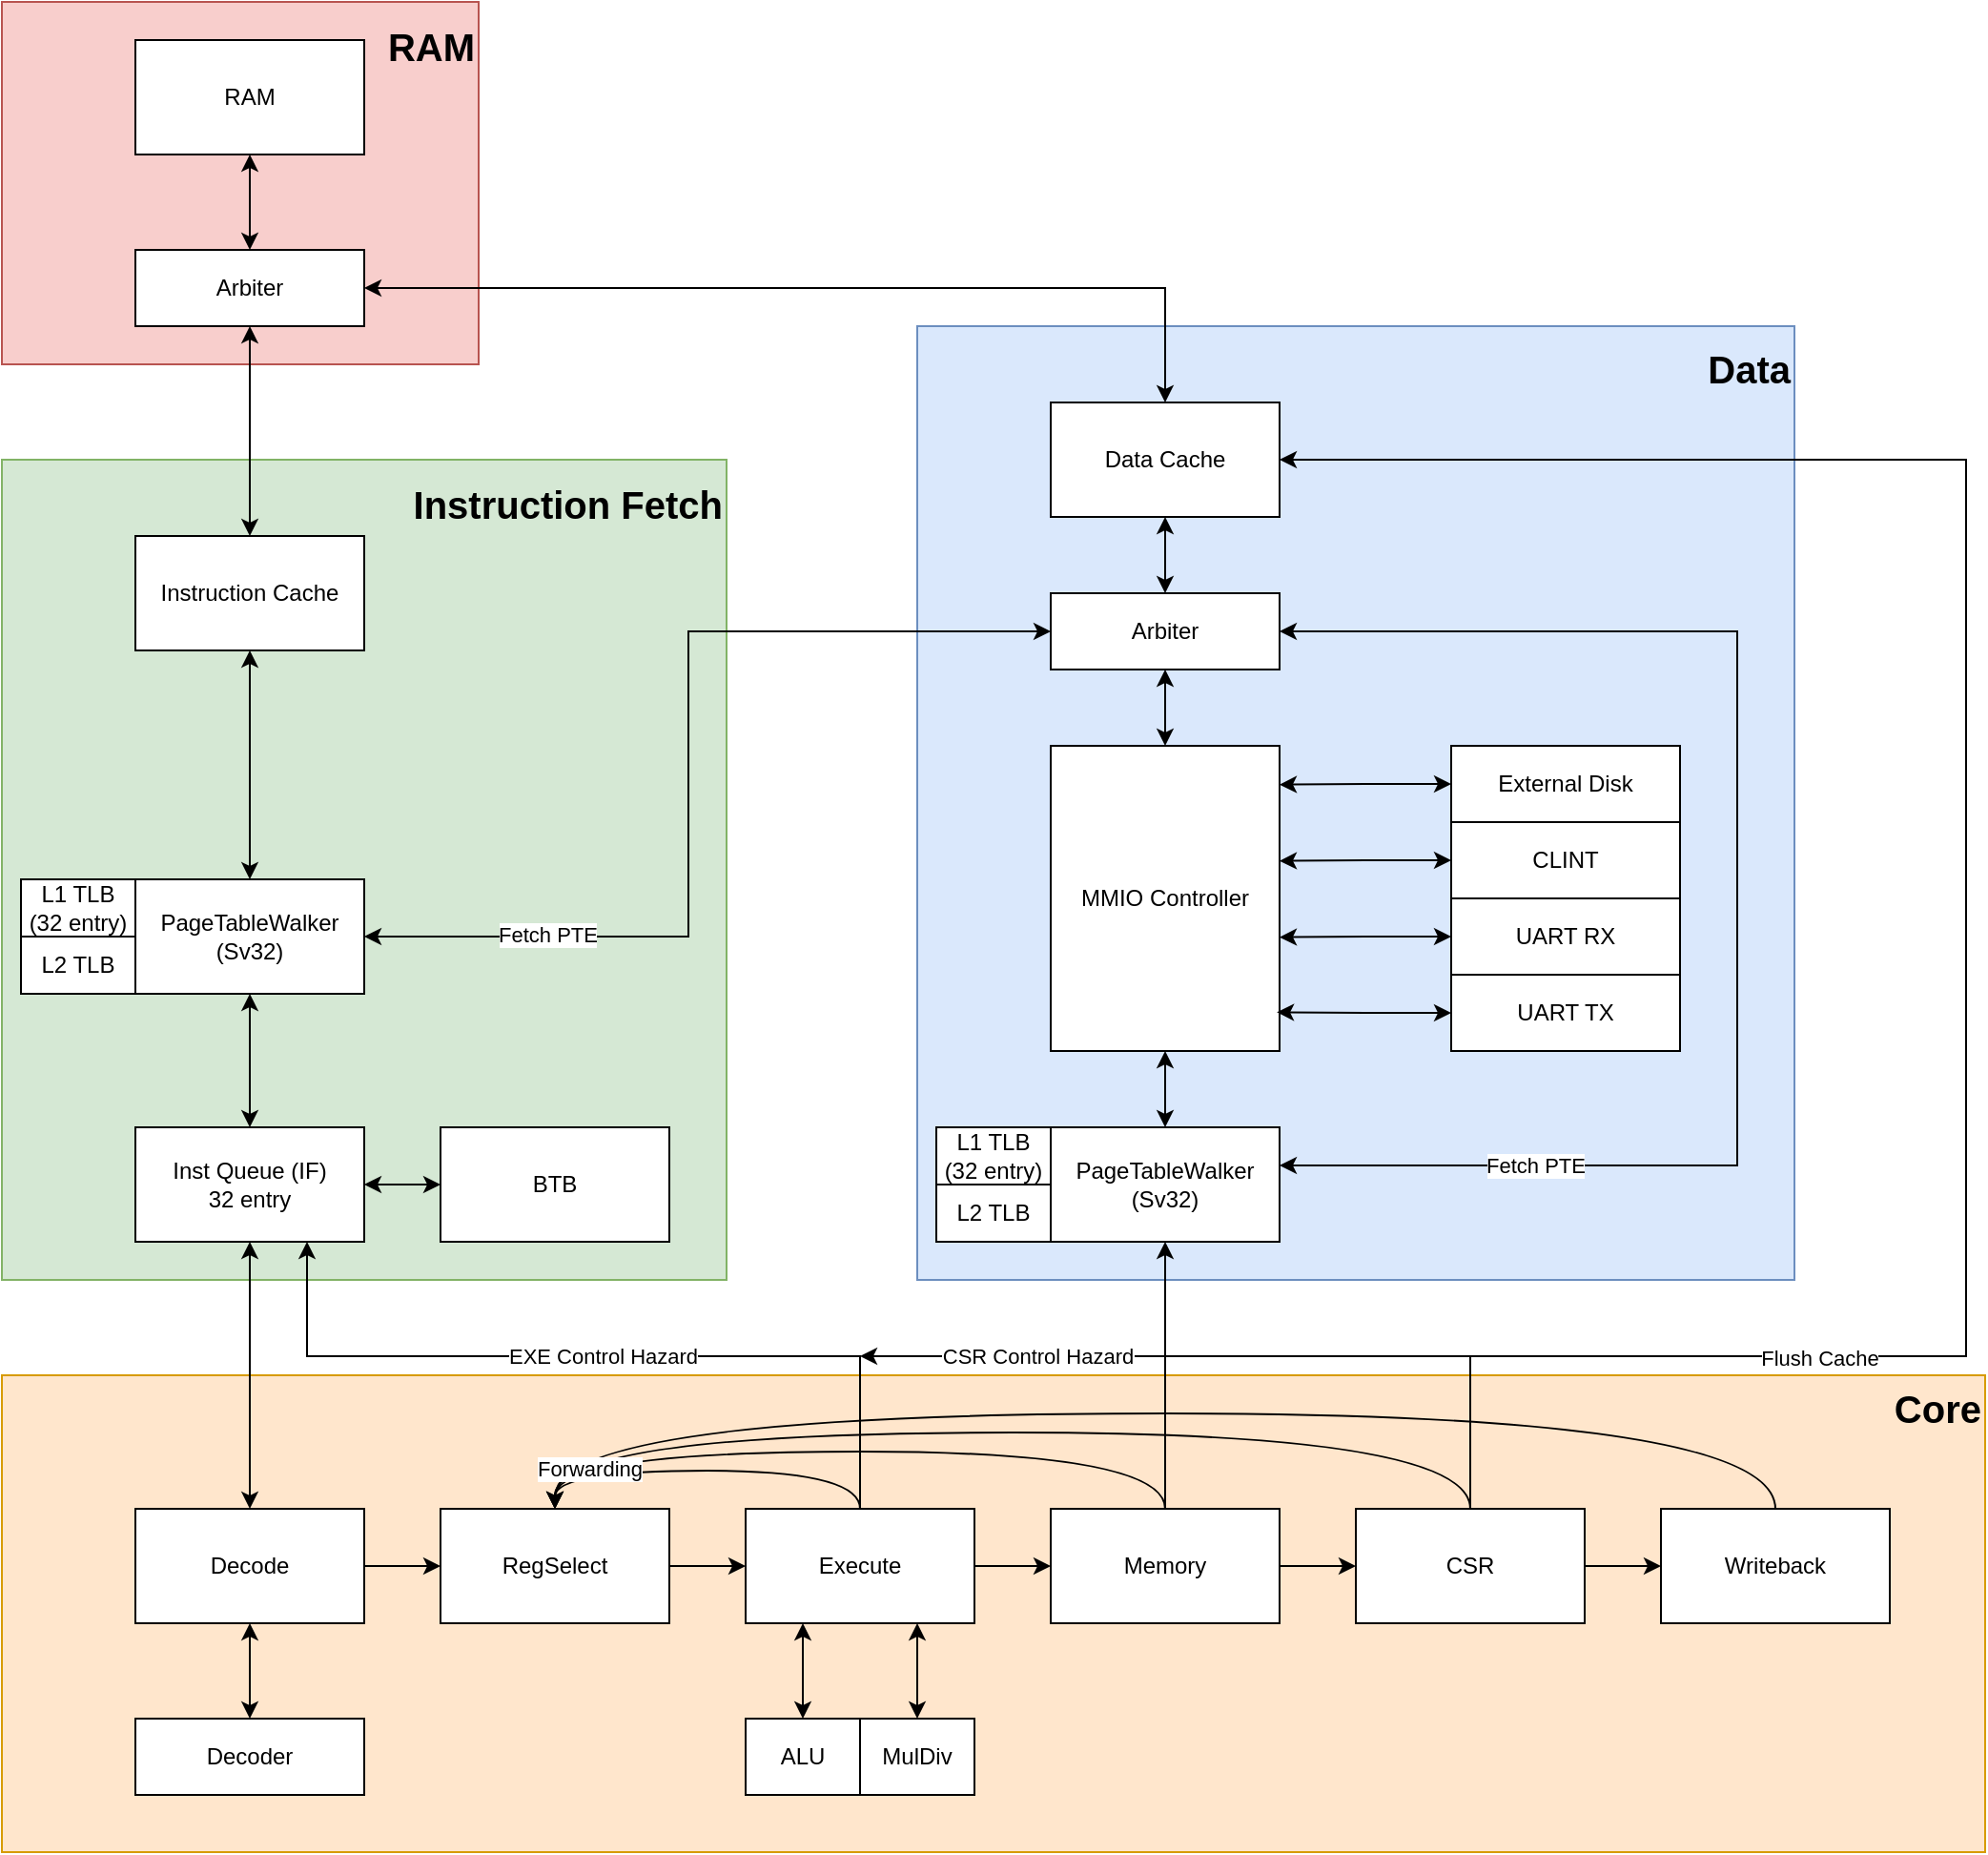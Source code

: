 <mxfile version="22.1.4" type="device">
  <diagram name="ページ1" id="MHDTK5d9CElYlcoVkFjM">
    <mxGraphModel dx="2367" dy="2136" grid="1" gridSize="10" guides="1" tooltips="1" connect="1" arrows="1" fold="1" page="1" pageScale="1" pageWidth="827" pageHeight="1169" math="0" shadow="0">
      <root>
        <mxCell id="0" />
        <mxCell id="1" parent="0" />
        <mxCell id="UPV8nuoFZoHK5YnzN6FV-69" value="&lt;div&gt;&lt;b&gt;RAM&lt;br&gt;&lt;/b&gt;&lt;/div&gt;&lt;div&gt;&lt;b&gt;&lt;br&gt;&lt;/b&gt;&lt;/div&gt;&lt;div&gt;&lt;b&gt;&lt;br&gt;&lt;/b&gt;&lt;/div&gt;&lt;div&gt;&lt;b&gt;&lt;br&gt;&lt;/b&gt;&lt;/div&gt;&lt;div&gt;&lt;b&gt;&lt;br&gt;&lt;/b&gt;&lt;/div&gt;&lt;div&gt;&lt;b&gt;&lt;br&gt;&lt;/b&gt;&lt;/div&gt;&lt;div&gt;&lt;b&gt;&lt;br&gt;&lt;/b&gt;&lt;/div&gt;" style="rounded=0;whiteSpace=wrap;html=1;fillColor=#f8cecc;strokeColor=#b85450;fontSize=20;align=right;" parent="1" vertex="1">
          <mxGeometry x="40" y="-130" width="250" height="190" as="geometry" />
        </mxCell>
        <mxCell id="UPV8nuoFZoHK5YnzN6FV-68" value="&lt;div&gt;&lt;b&gt;Core&lt;br&gt;&lt;/b&gt;&lt;/div&gt;&lt;div&gt;&lt;b&gt;&lt;br&gt;&lt;/b&gt;&lt;/div&gt;&lt;div&gt;&lt;b&gt;&lt;br&gt;&lt;/b&gt;&lt;/div&gt;&lt;div&gt;&lt;b&gt;&lt;br&gt;&lt;/b&gt;&lt;/div&gt;&lt;div&gt;&lt;b&gt;&lt;br&gt;&lt;/b&gt;&lt;/div&gt;&lt;div&gt;&lt;b&gt;&lt;br&gt;&lt;/b&gt;&lt;/div&gt;&lt;div&gt;&lt;b&gt;&lt;br&gt;&lt;/b&gt;&lt;/div&gt;&lt;div&gt;&lt;b&gt;&lt;br&gt;&lt;/b&gt;&lt;/div&gt;&lt;div&gt;&lt;b&gt;&lt;br&gt;&lt;/b&gt;&lt;/div&gt;&lt;div&gt;&lt;b&gt;&lt;br&gt;&lt;/b&gt;&lt;/div&gt;" style="rounded=0;whiteSpace=wrap;html=1;fillColor=#ffe6cc;strokeColor=#d79b00;fontSize=20;align=right;" parent="1" vertex="1">
          <mxGeometry x="40" y="590" width="1040" height="250" as="geometry" />
        </mxCell>
        <mxCell id="UPV8nuoFZoHK5YnzN6FV-66" value="&lt;div&gt;&lt;b&gt;Data&lt;br&gt;&lt;/b&gt;&lt;/div&gt;&lt;div&gt;&lt;b&gt;&lt;br&gt;&lt;/b&gt;&lt;/div&gt;&lt;div&gt;&lt;b&gt;&lt;br&gt;&lt;/b&gt;&lt;/div&gt;&lt;div&gt;&lt;b&gt;&lt;br&gt;&lt;/b&gt;&lt;/div&gt;&lt;div&gt;&lt;b&gt;&lt;br&gt;&lt;/b&gt;&lt;/div&gt;&lt;div&gt;&lt;b&gt;&lt;br&gt;&lt;/b&gt;&lt;/div&gt;&lt;div&gt;&lt;b&gt;&lt;br&gt;&lt;/b&gt;&lt;/div&gt;&lt;div&gt;&lt;b&gt;&lt;br&gt;&lt;/b&gt;&lt;/div&gt;&lt;div&gt;&lt;b&gt;&lt;br&gt;&lt;/b&gt;&lt;/div&gt;&lt;div&gt;&lt;b&gt;&lt;br&gt;&lt;/b&gt;&lt;/div&gt;&lt;div&gt;&lt;b&gt;&lt;br&gt;&lt;/b&gt;&lt;/div&gt;&lt;div&gt;&lt;b&gt;&lt;br&gt;&lt;/b&gt;&lt;/div&gt;&lt;div&gt;&lt;b&gt;&lt;br&gt;&lt;/b&gt;&lt;/div&gt;&lt;div&gt;&lt;b&gt;&lt;br&gt;&lt;/b&gt;&lt;/div&gt;&lt;div&gt;&lt;b&gt;&lt;br&gt;&lt;/b&gt;&lt;/div&gt;&lt;div&gt;&lt;b&gt;&lt;br&gt;&lt;/b&gt;&lt;/div&gt;&lt;div&gt;&lt;b&gt;&lt;br&gt;&lt;/b&gt;&lt;/div&gt;&lt;div&gt;&lt;b&gt;&lt;br&gt;&lt;/b&gt;&lt;/div&gt;&lt;div&gt;&lt;b&gt;&lt;br&gt;&lt;/b&gt;&lt;/div&gt;&lt;div&gt;&lt;br&gt;&lt;/div&gt;" style="rounded=0;whiteSpace=wrap;html=1;fillColor=#dae8fc;strokeColor=#6c8ebf;fontSize=20;align=right;" parent="1" vertex="1">
          <mxGeometry x="520" y="40" width="460" height="500" as="geometry" />
        </mxCell>
        <mxCell id="UPV8nuoFZoHK5YnzN6FV-65" value="&lt;div&gt;&lt;b&gt;Instruction Fetch&lt;br&gt;&lt;/b&gt;&lt;/div&gt;&lt;div&gt;&lt;b&gt;&lt;br&gt;&lt;/b&gt;&lt;/div&gt;&lt;div&gt;&lt;b&gt;&lt;br&gt;&lt;/b&gt;&lt;/div&gt;&lt;div&gt;&lt;b&gt;&lt;br&gt;&lt;/b&gt;&lt;/div&gt;&lt;div&gt;&lt;b&gt;&lt;br&gt;&lt;/b&gt;&lt;/div&gt;&lt;div&gt;&lt;b&gt;&lt;br&gt;&lt;/b&gt;&lt;/div&gt;&lt;div&gt;&lt;b&gt;&lt;br&gt;&lt;/b&gt;&lt;/div&gt;&lt;div&gt;&lt;b&gt;&lt;br&gt;&lt;/b&gt;&lt;/div&gt;&lt;div&gt;&lt;b&gt;&lt;br&gt;&lt;/b&gt;&lt;/div&gt;&lt;div&gt;&lt;b&gt;&lt;br&gt;&lt;/b&gt;&lt;/div&gt;&lt;div&gt;&lt;b&gt;&lt;br&gt;&lt;/b&gt;&lt;/div&gt;&lt;div&gt;&lt;b&gt;&lt;br&gt;&lt;/b&gt;&lt;/div&gt;&lt;div&gt;&lt;b&gt;&lt;br&gt;&lt;/b&gt;&lt;/div&gt;&lt;div&gt;&lt;b&gt;&lt;br&gt;&lt;/b&gt;&lt;/div&gt;&lt;div&gt;&lt;b&gt;&lt;br&gt;&lt;/b&gt;&lt;/div&gt;&lt;div&gt;&lt;b&gt;&lt;br&gt;&lt;/b&gt;&lt;/div&gt;&lt;div&gt;&lt;b&gt;&lt;br&gt;&lt;/b&gt;&lt;/div&gt;" style="rounded=0;whiteSpace=wrap;html=1;fillColor=#d5e8d4;strokeColor=#82b366;fontSize=20;align=right;" parent="1" vertex="1">
          <mxGeometry x="40" y="110" width="380" height="430" as="geometry" />
        </mxCell>
        <mxCell id="UPV8nuoFZoHK5YnzN6FV-21" style="edgeStyle=orthogonalEdgeStyle;rounded=0;orthogonalLoop=1;jettySize=auto;html=1;entryX=0.5;entryY=0;entryDx=0;entryDy=0;startArrow=classic;startFill=1;" parent="1" source="UPV8nuoFZoHK5YnzN6FV-1" target="UPV8nuoFZoHK5YnzN6FV-2" edge="1">
          <mxGeometry relative="1" as="geometry" />
        </mxCell>
        <mxCell id="UPV8nuoFZoHK5YnzN6FV-1" value="RAM" style="rounded=0;whiteSpace=wrap;html=1;" parent="1" vertex="1">
          <mxGeometry x="110" y="-110" width="120" height="60" as="geometry" />
        </mxCell>
        <mxCell id="UPV8nuoFZoHK5YnzN6FV-22" style="edgeStyle=orthogonalEdgeStyle;rounded=0;orthogonalLoop=1;jettySize=auto;html=1;entryX=0.5;entryY=0;entryDx=0;entryDy=0;startArrow=classic;startFill=1;" parent="1" source="UPV8nuoFZoHK5YnzN6FV-2" target="UPV8nuoFZoHK5YnzN6FV-11" edge="1">
          <mxGeometry relative="1" as="geometry" />
        </mxCell>
        <mxCell id="UPV8nuoFZoHK5YnzN6FV-2" value="Arbiter" style="rounded=0;whiteSpace=wrap;html=1;" parent="1" vertex="1">
          <mxGeometry x="110" width="120" height="40" as="geometry" />
        </mxCell>
        <mxCell id="UPV8nuoFZoHK5YnzN6FV-25" style="edgeStyle=orthogonalEdgeStyle;rounded=0;orthogonalLoop=1;jettySize=auto;html=1;entryX=0;entryY=0.5;entryDx=0;entryDy=0;exitX=1;exitY=0.5;exitDx=0;exitDy=0;startArrow=classic;startFill=1;" parent="1" source="UPV8nuoFZoHK5YnzN6FV-3" target="UPV8nuoFZoHK5YnzN6FV-10" edge="1">
          <mxGeometry relative="1" as="geometry">
            <Array as="points">
              <mxPoint x="400" y="360" />
              <mxPoint x="400" y="200" />
            </Array>
          </mxGeometry>
        </mxCell>
        <mxCell id="UPV8nuoFZoHK5YnzN6FV-79" value="Fetch PTE" style="edgeLabel;html=1;align=center;verticalAlign=middle;resizable=0;points=[];" parent="UPV8nuoFZoHK5YnzN6FV-25" vertex="1" connectable="0">
          <mxGeometry x="-0.63" y="1" relative="1" as="geometry">
            <mxPoint as="offset" />
          </mxGeometry>
        </mxCell>
        <mxCell id="UPV8nuoFZoHK5YnzN6FV-3" value="&lt;div&gt;PageTableWalker&lt;/div&gt;&lt;div&gt;(Sv32)&lt;/div&gt;" style="rounded=0;whiteSpace=wrap;html=1;" parent="1" vertex="1">
          <mxGeometry x="110" y="330" width="120" height="60" as="geometry" />
        </mxCell>
        <mxCell id="UPV8nuoFZoHK5YnzN6FV-28" style="edgeStyle=orthogonalEdgeStyle;rounded=0;orthogonalLoop=1;jettySize=auto;html=1;entryX=1;entryY=0.5;entryDx=0;entryDy=0;startArrow=classic;startFill=1;" parent="1" source="UPV8nuoFZoHK5YnzN6FV-4" target="UPV8nuoFZoHK5YnzN6FV-10" edge="1">
          <mxGeometry relative="1" as="geometry">
            <mxPoint x="980" y="200" as="targetPoint" />
            <Array as="points">
              <mxPoint x="950" y="480" />
              <mxPoint x="950" y="200" />
            </Array>
          </mxGeometry>
        </mxCell>
        <mxCell id="UPV8nuoFZoHK5YnzN6FV-78" value="Fetch PTE" style="edgeLabel;html=1;align=center;verticalAlign=middle;resizable=0;points=[];" parent="UPV8nuoFZoHK5YnzN6FV-28" vertex="1" connectable="0">
          <mxGeometry x="-0.649" relative="1" as="geometry">
            <mxPoint as="offset" />
          </mxGeometry>
        </mxCell>
        <mxCell id="UPV8nuoFZoHK5YnzN6FV-29" style="edgeStyle=orthogonalEdgeStyle;rounded=0;orthogonalLoop=1;jettySize=auto;html=1;exitX=0.5;exitY=0;exitDx=0;exitDy=0;entryX=0.5;entryY=1;entryDx=0;entryDy=0;startArrow=classic;startFill=1;" parent="1" source="UPV8nuoFZoHK5YnzN6FV-4" target="UPV8nuoFZoHK5YnzN6FV-8" edge="1">
          <mxGeometry relative="1" as="geometry" />
        </mxCell>
        <mxCell id="UPV8nuoFZoHK5YnzN6FV-4" value="&lt;div&gt;PageTableWalker&lt;/div&gt;&lt;div&gt;(Sv32)&lt;/div&gt;" style="rounded=0;whiteSpace=wrap;html=1;" parent="1" vertex="1">
          <mxGeometry x="590" y="460" width="120" height="60" as="geometry" />
        </mxCell>
        <mxCell id="UPV8nuoFZoHK5YnzN6FV-30" style="edgeStyle=orthogonalEdgeStyle;rounded=0;orthogonalLoop=1;jettySize=auto;html=1;entryX=0.5;entryY=1;entryDx=0;entryDy=0;startArrow=classic;startFill=1;" parent="1" source="UPV8nuoFZoHK5YnzN6FV-6" target="UPV8nuoFZoHK5YnzN6FV-3" edge="1">
          <mxGeometry relative="1" as="geometry" />
        </mxCell>
        <mxCell id="UPV8nuoFZoHK5YnzN6FV-31" style="edgeStyle=orthogonalEdgeStyle;rounded=0;orthogonalLoop=1;jettySize=auto;html=1;exitX=1;exitY=0.5;exitDx=0;exitDy=0;entryX=0;entryY=0.5;entryDx=0;entryDy=0;startArrow=classic;startFill=1;" parent="1" source="UPV8nuoFZoHK5YnzN6FV-6" target="UPV8nuoFZoHK5YnzN6FV-7" edge="1">
          <mxGeometry relative="1" as="geometry" />
        </mxCell>
        <mxCell id="UPV8nuoFZoHK5YnzN6FV-6" value="&lt;div&gt;Inst Queue (IF)&lt;/div&gt;&lt;div&gt;32 entry&lt;br&gt;&lt;/div&gt;" style="rounded=0;whiteSpace=wrap;html=1;" parent="1" vertex="1">
          <mxGeometry x="110" y="460" width="120" height="60" as="geometry" />
        </mxCell>
        <mxCell id="UPV8nuoFZoHK5YnzN6FV-7" value="BTB" style="rounded=0;whiteSpace=wrap;html=1;" parent="1" vertex="1">
          <mxGeometry x="270" y="460" width="120" height="60" as="geometry" />
        </mxCell>
        <mxCell id="UPV8nuoFZoHK5YnzN6FV-27" style="edgeStyle=orthogonalEdgeStyle;rounded=0;orthogonalLoop=1;jettySize=auto;html=1;exitX=0.5;exitY=0;exitDx=0;exitDy=0;entryX=0.5;entryY=1;entryDx=0;entryDy=0;startArrow=classic;startFill=1;" parent="1" source="UPV8nuoFZoHK5YnzN6FV-8" target="UPV8nuoFZoHK5YnzN6FV-10" edge="1">
          <mxGeometry relative="1" as="geometry" />
        </mxCell>
        <mxCell id="UPV8nuoFZoHK5YnzN6FV-8" value="MMIO Controller" style="rounded=0;whiteSpace=wrap;html=1;" parent="1" vertex="1">
          <mxGeometry x="590" y="260" width="120" height="160" as="geometry" />
        </mxCell>
        <mxCell id="UPV8nuoFZoHK5YnzN6FV-23" style="edgeStyle=orthogonalEdgeStyle;rounded=0;orthogonalLoop=1;jettySize=auto;html=1;entryX=1;entryY=0.5;entryDx=0;entryDy=0;exitX=0.5;exitY=0;exitDx=0;exitDy=0;startArrow=classic;startFill=1;" parent="1" source="UPV8nuoFZoHK5YnzN6FV-9" target="UPV8nuoFZoHK5YnzN6FV-2" edge="1">
          <mxGeometry relative="1" as="geometry" />
        </mxCell>
        <mxCell id="UPV8nuoFZoHK5YnzN6FV-9" value="Data Cache" style="rounded=0;whiteSpace=wrap;html=1;" parent="1" vertex="1">
          <mxGeometry x="590" y="80" width="120" height="60" as="geometry" />
        </mxCell>
        <mxCell id="UPV8nuoFZoHK5YnzN6FV-26" style="edgeStyle=orthogonalEdgeStyle;rounded=0;orthogonalLoop=1;jettySize=auto;html=1;entryX=0.5;entryY=1;entryDx=0;entryDy=0;startArrow=classic;startFill=1;" parent="1" source="UPV8nuoFZoHK5YnzN6FV-10" target="UPV8nuoFZoHK5YnzN6FV-9" edge="1">
          <mxGeometry relative="1" as="geometry" />
        </mxCell>
        <mxCell id="UPV8nuoFZoHK5YnzN6FV-10" value="Arbiter" style="rounded=0;whiteSpace=wrap;html=1;" parent="1" vertex="1">
          <mxGeometry x="590" y="180" width="120" height="40" as="geometry" />
        </mxCell>
        <mxCell id="UPV8nuoFZoHK5YnzN6FV-24" style="edgeStyle=orthogonalEdgeStyle;rounded=0;orthogonalLoop=1;jettySize=auto;html=1;entryX=0.5;entryY=0;entryDx=0;entryDy=0;startArrow=classic;startFill=1;" parent="1" source="UPV8nuoFZoHK5YnzN6FV-11" target="UPV8nuoFZoHK5YnzN6FV-3" edge="1">
          <mxGeometry relative="1" as="geometry" />
        </mxCell>
        <mxCell id="UPV8nuoFZoHK5YnzN6FV-11" value="&lt;div&gt;Instruction Cache&lt;/div&gt;" style="rounded=0;whiteSpace=wrap;html=1;" parent="1" vertex="1">
          <mxGeometry x="110" y="150" width="120" height="60" as="geometry" />
        </mxCell>
        <mxCell id="UPV8nuoFZoHK5YnzN6FV-12" value="External Disk" style="rounded=0;whiteSpace=wrap;html=1;" parent="1" vertex="1">
          <mxGeometry x="800" y="260" width="120" height="40" as="geometry" />
        </mxCell>
        <mxCell id="UPV8nuoFZoHK5YnzN6FV-13" value="CLINT" style="rounded=0;whiteSpace=wrap;html=1;" parent="1" vertex="1">
          <mxGeometry x="800" y="300" width="120" height="40" as="geometry" />
        </mxCell>
        <mxCell id="UPV8nuoFZoHK5YnzN6FV-14" value="UART RX" style="rounded=0;whiteSpace=wrap;html=1;" parent="1" vertex="1">
          <mxGeometry x="800" y="340" width="120" height="40" as="geometry" />
        </mxCell>
        <mxCell id="UPV8nuoFZoHK5YnzN6FV-15" value="UART TX" style="rounded=0;whiteSpace=wrap;html=1;" parent="1" vertex="1">
          <mxGeometry x="800" y="380" width="120" height="40" as="geometry" />
        </mxCell>
        <mxCell id="UPV8nuoFZoHK5YnzN6FV-17" style="edgeStyle=orthogonalEdgeStyle;rounded=0;orthogonalLoop=1;jettySize=auto;html=1;exitX=0;exitY=0.5;exitDx=0;exitDy=0;entryX=1;entryY=0.127;entryDx=0;entryDy=0;entryPerimeter=0;startArrow=classic;startFill=1;" parent="1" source="UPV8nuoFZoHK5YnzN6FV-12" target="UPV8nuoFZoHK5YnzN6FV-8" edge="1">
          <mxGeometry relative="1" as="geometry" />
        </mxCell>
        <mxCell id="UPV8nuoFZoHK5YnzN6FV-18" style="edgeStyle=orthogonalEdgeStyle;rounded=0;orthogonalLoop=1;jettySize=auto;html=1;exitX=0;exitY=0.5;exitDx=0;exitDy=0;entryX=1;entryY=0.377;entryDx=0;entryDy=0;entryPerimeter=0;startArrow=classic;startFill=1;" parent="1" source="UPV8nuoFZoHK5YnzN6FV-13" target="UPV8nuoFZoHK5YnzN6FV-8" edge="1">
          <mxGeometry relative="1" as="geometry" />
        </mxCell>
        <mxCell id="UPV8nuoFZoHK5YnzN6FV-19" style="edgeStyle=orthogonalEdgeStyle;rounded=0;orthogonalLoop=1;jettySize=auto;html=1;exitX=0;exitY=0.5;exitDx=0;exitDy=0;entryX=1;entryY=0.627;entryDx=0;entryDy=0;entryPerimeter=0;startArrow=classic;startFill=1;" parent="1" source="UPV8nuoFZoHK5YnzN6FV-14" target="UPV8nuoFZoHK5YnzN6FV-8" edge="1">
          <mxGeometry relative="1" as="geometry" />
        </mxCell>
        <mxCell id="UPV8nuoFZoHK5YnzN6FV-20" style="edgeStyle=orthogonalEdgeStyle;rounded=0;orthogonalLoop=1;jettySize=auto;html=1;exitX=0;exitY=0.5;exitDx=0;exitDy=0;entryX=0.988;entryY=0.873;entryDx=0;entryDy=0;entryPerimeter=0;startArrow=classic;startFill=1;" parent="1" source="UPV8nuoFZoHK5YnzN6FV-15" target="UPV8nuoFZoHK5YnzN6FV-8" edge="1">
          <mxGeometry relative="1" as="geometry" />
        </mxCell>
        <mxCell id="UPV8nuoFZoHK5YnzN6FV-33" style="edgeStyle=orthogonalEdgeStyle;rounded=0;orthogonalLoop=1;jettySize=auto;html=1;entryX=0.5;entryY=1;entryDx=0;entryDy=0;startArrow=classic;startFill=1;" parent="1" source="UPV8nuoFZoHK5YnzN6FV-32" target="UPV8nuoFZoHK5YnzN6FV-6" edge="1">
          <mxGeometry relative="1" as="geometry" />
        </mxCell>
        <mxCell id="UPV8nuoFZoHK5YnzN6FV-35" style="edgeStyle=orthogonalEdgeStyle;rounded=0;orthogonalLoop=1;jettySize=auto;html=1;entryX=0;entryY=0.5;entryDx=0;entryDy=0;" parent="1" source="UPV8nuoFZoHK5YnzN6FV-32" target="UPV8nuoFZoHK5YnzN6FV-34" edge="1">
          <mxGeometry relative="1" as="geometry" />
        </mxCell>
        <mxCell id="UPV8nuoFZoHK5YnzN6FV-32" value="Decode" style="rounded=0;whiteSpace=wrap;html=1;" parent="1" vertex="1">
          <mxGeometry x="110" y="660" width="120" height="60" as="geometry" />
        </mxCell>
        <mxCell id="UPV8nuoFZoHK5YnzN6FV-37" style="edgeStyle=orthogonalEdgeStyle;rounded=0;orthogonalLoop=1;jettySize=auto;html=1;entryX=0;entryY=0.5;entryDx=0;entryDy=0;" parent="1" source="UPV8nuoFZoHK5YnzN6FV-34" target="UPV8nuoFZoHK5YnzN6FV-36" edge="1">
          <mxGeometry relative="1" as="geometry" />
        </mxCell>
        <mxCell id="UPV8nuoFZoHK5YnzN6FV-34" value="RegSelect" style="rounded=0;whiteSpace=wrap;html=1;" parent="1" vertex="1">
          <mxGeometry x="270" y="660" width="120" height="60" as="geometry" />
        </mxCell>
        <mxCell id="UPV8nuoFZoHK5YnzN6FV-41" style="edgeStyle=orthogonalEdgeStyle;rounded=0;orthogonalLoop=1;jettySize=auto;html=1;" parent="1" source="UPV8nuoFZoHK5YnzN6FV-36" target="UPV8nuoFZoHK5YnzN6FV-38" edge="1">
          <mxGeometry relative="1" as="geometry" />
        </mxCell>
        <mxCell id="UPV8nuoFZoHK5YnzN6FV-50" style="edgeStyle=orthogonalEdgeStyle;rounded=0;orthogonalLoop=1;jettySize=auto;html=1;entryX=0.5;entryY=0;entryDx=0;entryDy=0;curved=1;exitX=0.5;exitY=0;exitDx=0;exitDy=0;" parent="1" source="UPV8nuoFZoHK5YnzN6FV-36" target="UPV8nuoFZoHK5YnzN6FV-34" edge="1">
          <mxGeometry relative="1" as="geometry" />
        </mxCell>
        <mxCell id="UPV8nuoFZoHK5YnzN6FV-57" value="EXE Control Hazard" style="edgeStyle=orthogonalEdgeStyle;rounded=0;orthogonalLoop=1;jettySize=auto;html=1;" parent="1" source="UPV8nuoFZoHK5YnzN6FV-36" edge="1">
          <mxGeometry relative="1" as="geometry">
            <mxPoint x="200" y="520" as="targetPoint" />
            <Array as="points">
              <mxPoint x="490" y="580" />
              <mxPoint x="200" y="580" />
              <mxPoint x="200" y="520" />
            </Array>
          </mxGeometry>
        </mxCell>
        <mxCell id="UPV8nuoFZoHK5YnzN6FV-36" value="Execute" style="rounded=0;whiteSpace=wrap;html=1;" parent="1" vertex="1">
          <mxGeometry x="430" y="660" width="120" height="60" as="geometry" />
        </mxCell>
        <mxCell id="UPV8nuoFZoHK5YnzN6FV-42" style="edgeStyle=orthogonalEdgeStyle;rounded=0;orthogonalLoop=1;jettySize=auto;html=1;entryX=0;entryY=0.5;entryDx=0;entryDy=0;" parent="1" source="UPV8nuoFZoHK5YnzN6FV-38" target="UPV8nuoFZoHK5YnzN6FV-39" edge="1">
          <mxGeometry relative="1" as="geometry" />
        </mxCell>
        <mxCell id="UPV8nuoFZoHK5YnzN6FV-44" style="edgeStyle=orthogonalEdgeStyle;rounded=0;orthogonalLoop=1;jettySize=auto;html=1;entryX=0.5;entryY=1;entryDx=0;entryDy=0;" parent="1" source="UPV8nuoFZoHK5YnzN6FV-38" target="UPV8nuoFZoHK5YnzN6FV-4" edge="1">
          <mxGeometry relative="1" as="geometry" />
        </mxCell>
        <mxCell id="UPV8nuoFZoHK5YnzN6FV-38" value="Memory" style="rounded=0;whiteSpace=wrap;html=1;" parent="1" vertex="1">
          <mxGeometry x="590" y="660" width="120" height="60" as="geometry" />
        </mxCell>
        <mxCell id="UPV8nuoFZoHK5YnzN6FV-43" style="edgeStyle=orthogonalEdgeStyle;rounded=0;orthogonalLoop=1;jettySize=auto;html=1;entryX=0;entryY=0.5;entryDx=0;entryDy=0;" parent="1" source="UPV8nuoFZoHK5YnzN6FV-39" target="UPV8nuoFZoHK5YnzN6FV-40" edge="1">
          <mxGeometry relative="1" as="geometry" />
        </mxCell>
        <mxCell id="UPV8nuoFZoHK5YnzN6FV-53" style="edgeStyle=orthogonalEdgeStyle;rounded=0;orthogonalLoop=1;jettySize=auto;html=1;exitX=0.5;exitY=0;exitDx=0;exitDy=0;entryX=0.5;entryY=0;entryDx=0;entryDy=0;curved=1;" parent="1" source="UPV8nuoFZoHK5YnzN6FV-39" target="UPV8nuoFZoHK5YnzN6FV-34" edge="1">
          <mxGeometry relative="1" as="geometry">
            <Array as="points">
              <mxPoint x="810" y="620" />
              <mxPoint x="330" y="620" />
            </Array>
          </mxGeometry>
        </mxCell>
        <mxCell id="UPV8nuoFZoHK5YnzN6FV-58" style="edgeStyle=orthogonalEdgeStyle;rounded=0;orthogonalLoop=1;jettySize=auto;html=1;" parent="1" source="UPV8nuoFZoHK5YnzN6FV-39" edge="1">
          <mxGeometry relative="1" as="geometry">
            <mxPoint x="490" y="580" as="targetPoint" />
            <Array as="points">
              <mxPoint x="810" y="580" />
            </Array>
          </mxGeometry>
        </mxCell>
        <mxCell id="UPV8nuoFZoHK5YnzN6FV-76" value="CSR Control Hazard" style="edgeLabel;html=1;align=center;verticalAlign=middle;resizable=0;points=[];" parent="UPV8nuoFZoHK5YnzN6FV-58" vertex="1" connectable="0">
          <mxGeometry x="0.536" relative="1" as="geometry">
            <mxPoint as="offset" />
          </mxGeometry>
        </mxCell>
        <mxCell id="UPV8nuoFZoHK5YnzN6FV-59" style="edgeStyle=orthogonalEdgeStyle;rounded=0;orthogonalLoop=1;jettySize=auto;html=1;entryX=1;entryY=0.5;entryDx=0;entryDy=0;exitX=0.5;exitY=0;exitDx=0;exitDy=0;" parent="1" source="UPV8nuoFZoHK5YnzN6FV-39" target="UPV8nuoFZoHK5YnzN6FV-9" edge="1">
          <mxGeometry relative="1" as="geometry">
            <Array as="points">
              <mxPoint x="810" y="580" />
              <mxPoint x="1070" y="580" />
              <mxPoint x="1070" y="110" />
            </Array>
          </mxGeometry>
        </mxCell>
        <mxCell id="UPV8nuoFZoHK5YnzN6FV-77" value="Flush Cache" style="edgeLabel;html=1;align=center;verticalAlign=middle;resizable=0;points=[];" parent="UPV8nuoFZoHK5YnzN6FV-59" vertex="1" connectable="0">
          <mxGeometry x="-0.551" y="-1" relative="1" as="geometry">
            <mxPoint as="offset" />
          </mxGeometry>
        </mxCell>
        <mxCell id="UPV8nuoFZoHK5YnzN6FV-39" value="CSR" style="rounded=0;whiteSpace=wrap;html=1;" parent="1" vertex="1">
          <mxGeometry x="750" y="660" width="120" height="60" as="geometry" />
        </mxCell>
        <mxCell id="UPV8nuoFZoHK5YnzN6FV-55" style="edgeStyle=orthogonalEdgeStyle;rounded=0;orthogonalLoop=1;jettySize=auto;html=1;entryX=0.5;entryY=0;entryDx=0;entryDy=0;curved=1;exitX=0.5;exitY=0;exitDx=0;exitDy=0;" parent="1" source="UPV8nuoFZoHK5YnzN6FV-40" target="UPV8nuoFZoHK5YnzN6FV-34" edge="1">
          <mxGeometry relative="1" as="geometry">
            <Array as="points">
              <mxPoint x="970" y="610" />
              <mxPoint x="330" y="610" />
            </Array>
          </mxGeometry>
        </mxCell>
        <mxCell id="UPV8nuoFZoHK5YnzN6FV-40" value="Writeback" style="rounded=0;whiteSpace=wrap;html=1;" parent="1" vertex="1">
          <mxGeometry x="910" y="660" width="120" height="60" as="geometry" />
        </mxCell>
        <mxCell id="UPV8nuoFZoHK5YnzN6FV-48" style="edgeStyle=orthogonalEdgeStyle;rounded=0;orthogonalLoop=1;jettySize=auto;html=1;entryX=0.25;entryY=1;entryDx=0;entryDy=0;startArrow=classic;startFill=1;" parent="1" source="UPV8nuoFZoHK5YnzN6FV-46" target="UPV8nuoFZoHK5YnzN6FV-36" edge="1">
          <mxGeometry relative="1" as="geometry" />
        </mxCell>
        <mxCell id="UPV8nuoFZoHK5YnzN6FV-46" value="ALU" style="rounded=0;whiteSpace=wrap;html=1;" parent="1" vertex="1">
          <mxGeometry x="430" y="770" width="60" height="40" as="geometry" />
        </mxCell>
        <mxCell id="UPV8nuoFZoHK5YnzN6FV-49" style="edgeStyle=orthogonalEdgeStyle;rounded=0;orthogonalLoop=1;jettySize=auto;html=1;entryX=0.75;entryY=1;entryDx=0;entryDy=0;startArrow=classic;startFill=1;" parent="1" source="UPV8nuoFZoHK5YnzN6FV-47" target="UPV8nuoFZoHK5YnzN6FV-36" edge="1">
          <mxGeometry relative="1" as="geometry" />
        </mxCell>
        <mxCell id="UPV8nuoFZoHK5YnzN6FV-47" value="MulDiv" style="rounded=0;whiteSpace=wrap;html=1;" parent="1" vertex="1">
          <mxGeometry x="490" y="770" width="60" height="40" as="geometry" />
        </mxCell>
        <mxCell id="UPV8nuoFZoHK5YnzN6FV-51" style="edgeStyle=orthogonalEdgeStyle;rounded=0;orthogonalLoop=1;jettySize=auto;html=1;entryX=0.5;entryY=0;entryDx=0;entryDy=0;curved=1;exitX=0.5;exitY=0;exitDx=0;exitDy=0;" parent="1" source="UPV8nuoFZoHK5YnzN6FV-38" target="UPV8nuoFZoHK5YnzN6FV-34" edge="1">
          <mxGeometry relative="1" as="geometry">
            <mxPoint x="500" y="670" as="sourcePoint" />
            <mxPoint x="340" y="670" as="targetPoint" />
            <Array as="points">
              <mxPoint x="650" y="630" />
              <mxPoint x="330" y="630" />
            </Array>
          </mxGeometry>
        </mxCell>
        <mxCell id="UPV8nuoFZoHK5YnzN6FV-74" value="&lt;div&gt;Forwarding&lt;/div&gt;" style="edgeLabel;html=1;align=center;verticalAlign=middle;resizable=0;points=[];" parent="UPV8nuoFZoHK5YnzN6FV-51" vertex="1" connectable="0">
          <mxGeometry x="0.751" y="9" relative="1" as="geometry">
            <mxPoint as="offset" />
          </mxGeometry>
        </mxCell>
        <mxCell id="UPV8nuoFZoHK5YnzN6FV-63" style="edgeStyle=orthogonalEdgeStyle;rounded=0;orthogonalLoop=1;jettySize=auto;html=1;entryX=0.5;entryY=1;entryDx=0;entryDy=0;startArrow=classic;startFill=1;" parent="1" source="UPV8nuoFZoHK5YnzN6FV-62" target="UPV8nuoFZoHK5YnzN6FV-32" edge="1">
          <mxGeometry relative="1" as="geometry" />
        </mxCell>
        <mxCell id="UPV8nuoFZoHK5YnzN6FV-62" value="Decoder" style="rounded=0;whiteSpace=wrap;html=1;" parent="1" vertex="1">
          <mxGeometry x="110" y="770" width="120" height="40" as="geometry" />
        </mxCell>
        <mxCell id="1X-20gRu9NT8Gj2UxZxP-1" value="&lt;div&gt;L1 TLB&lt;/div&gt;&lt;div&gt;(32 entry)&lt;br&gt;&lt;/div&gt;" style="rounded=0;whiteSpace=wrap;html=1;" parent="1" vertex="1">
          <mxGeometry x="50" y="330" width="60" height="30" as="geometry" />
        </mxCell>
        <mxCell id="gQj1p86dsXMBCgd8YVDt-3" value="&lt;div&gt;L2 TLB&lt;/div&gt;" style="rounded=0;whiteSpace=wrap;html=1;" vertex="1" parent="1">
          <mxGeometry x="50" y="360" width="60" height="30" as="geometry" />
        </mxCell>
        <mxCell id="gQj1p86dsXMBCgd8YVDt-4" value="&lt;div&gt;L1 TLB&lt;/div&gt;&lt;div&gt;(32 entry)&lt;br&gt;&lt;/div&gt;" style="rounded=0;whiteSpace=wrap;html=1;" vertex="1" parent="1">
          <mxGeometry x="530" y="460" width="60" height="30" as="geometry" />
        </mxCell>
        <mxCell id="gQj1p86dsXMBCgd8YVDt-5" value="&lt;div&gt;L2 TLB&lt;/div&gt;" style="rounded=0;whiteSpace=wrap;html=1;" vertex="1" parent="1">
          <mxGeometry x="530" y="490" width="60" height="30" as="geometry" />
        </mxCell>
      </root>
    </mxGraphModel>
  </diagram>
</mxfile>
